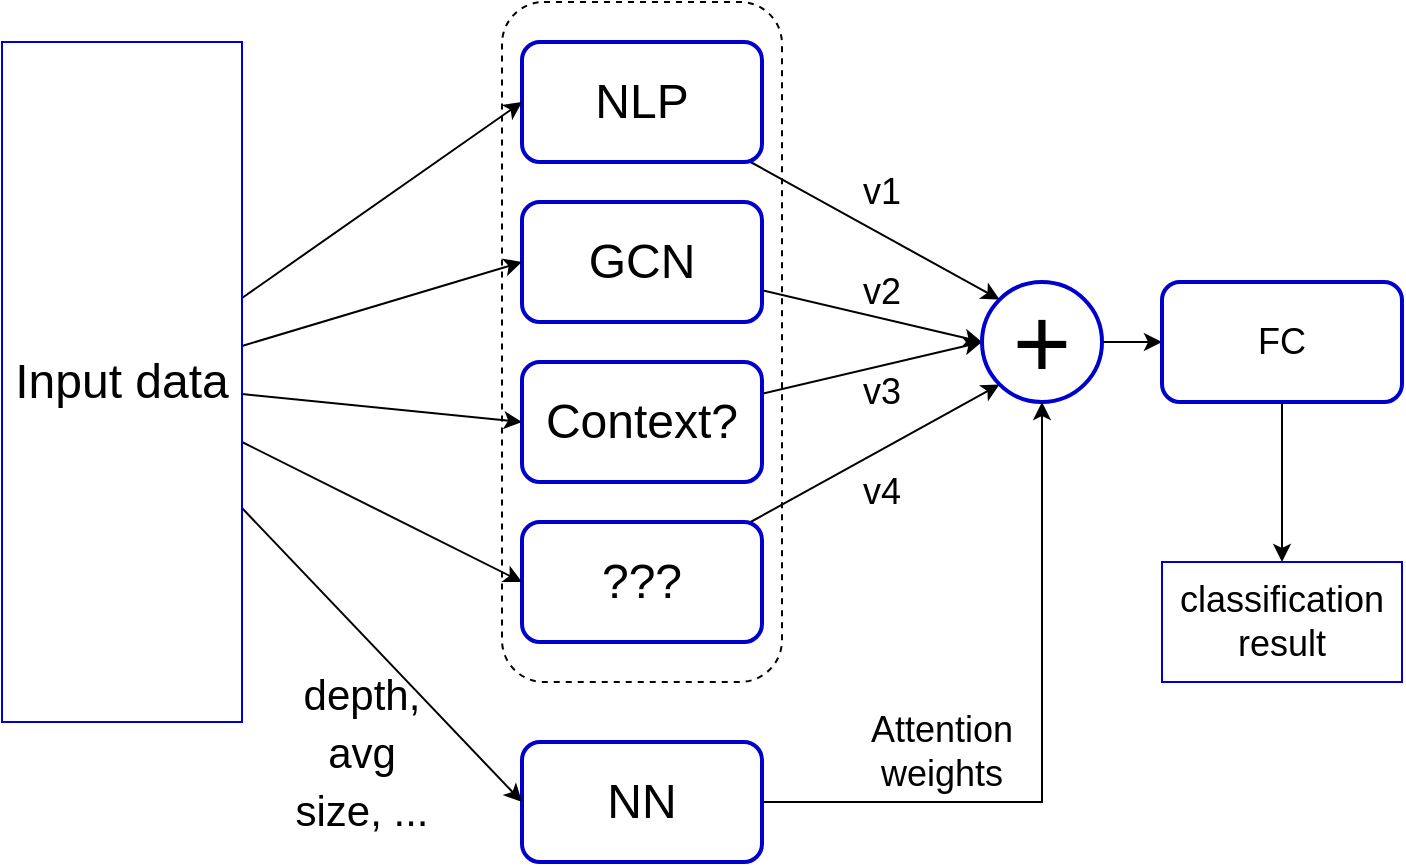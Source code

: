 <mxfile version="15.7.3" type="device"><diagram id="fU9enH6mihelQWinLOwC" name="Page-1"><mxGraphModel dx="1102" dy="1025" grid="1" gridSize="10" guides="1" tooltips="1" connect="1" arrows="1" fold="1" page="1" pageScale="1" pageWidth="850" pageHeight="1100" math="0" shadow="0"><root><mxCell id="0"/><mxCell id="1" parent="0"/><mxCell id="VOq0LSOR-CTsRwWe-SV9-5" value="" style="rounded=1;whiteSpace=wrap;html=1;fillColor=none;dashed=1;" vertex="1" parent="1"><mxGeometry x="330" y="270" width="140" height="340" as="geometry"/></mxCell><mxCell id="VOq0LSOR-CTsRwWe-SV9-9" style="rounded=0;orthogonalLoop=1;jettySize=auto;html=1;entryX=0;entryY=0;entryDx=0;entryDy=0;fontSize=50;" edge="1" parent="1" source="VOq0LSOR-CTsRwWe-SV9-1" target="VOq0LSOR-CTsRwWe-SV9-6"><mxGeometry relative="1" as="geometry"/></mxCell><mxCell id="VOq0LSOR-CTsRwWe-SV9-1" value="NLP&lt;br style=&quot;font-size: 24px;&quot;&gt;" style="rounded=1;whiteSpace=wrap;html=1;fontSize=24;strokeColor=#0000CC;strokeWidth=2;" vertex="1" parent="1"><mxGeometry x="340" y="290" width="120" height="60" as="geometry"/></mxCell><mxCell id="VOq0LSOR-CTsRwWe-SV9-8" style="rounded=0;orthogonalLoop=1;jettySize=auto;html=1;entryX=0;entryY=0.5;entryDx=0;entryDy=0;fontSize=50;" edge="1" parent="1" source="VOq0LSOR-CTsRwWe-SV9-2" target="VOq0LSOR-CTsRwWe-SV9-6"><mxGeometry relative="1" as="geometry"/></mxCell><mxCell id="VOq0LSOR-CTsRwWe-SV9-2" value="GCN" style="rounded=1;whiteSpace=wrap;html=1;fontSize=24;strokeColor=#0000CC;strokeWidth=2;" vertex="1" parent="1"><mxGeometry x="340" y="370" width="120" height="60" as="geometry"/></mxCell><mxCell id="VOq0LSOR-CTsRwWe-SV9-7" style="rounded=0;orthogonalLoop=1;jettySize=auto;html=1;entryX=0;entryY=0.5;entryDx=0;entryDy=0;fontSize=50;" edge="1" parent="1" source="VOq0LSOR-CTsRwWe-SV9-3" target="VOq0LSOR-CTsRwWe-SV9-6"><mxGeometry relative="1" as="geometry"/></mxCell><mxCell id="VOq0LSOR-CTsRwWe-SV9-3" value="Context?" style="rounded=1;whiteSpace=wrap;html=1;fontSize=24;strokeColor=#0000CC;strokeWidth=2;" vertex="1" parent="1"><mxGeometry x="340" y="450" width="120" height="60" as="geometry"/></mxCell><mxCell id="VOq0LSOR-CTsRwWe-SV9-10" style="edgeStyle=none;rounded=0;orthogonalLoop=1;jettySize=auto;html=1;entryX=0;entryY=1;entryDx=0;entryDy=0;fontSize=50;" edge="1" parent="1" source="VOq0LSOR-CTsRwWe-SV9-4" target="VOq0LSOR-CTsRwWe-SV9-6"><mxGeometry relative="1" as="geometry"/></mxCell><mxCell id="VOq0LSOR-CTsRwWe-SV9-4" value="???" style="rounded=1;whiteSpace=wrap;html=1;fontSize=24;strokeColor=#0000CC;strokeWidth=2;" vertex="1" parent="1"><mxGeometry x="340" y="530" width="120" height="60" as="geometry"/></mxCell><mxCell id="VOq0LSOR-CTsRwWe-SV9-28" style="edgeStyle=orthogonalEdgeStyle;rounded=0;orthogonalLoop=1;jettySize=auto;html=1;entryX=0;entryY=0.5;entryDx=0;entryDy=0;fontSize=18;" edge="1" parent="1" source="VOq0LSOR-CTsRwWe-SV9-6" target="VOq0LSOR-CTsRwWe-SV9-27"><mxGeometry relative="1" as="geometry"/></mxCell><mxCell id="VOq0LSOR-CTsRwWe-SV9-6" value="&lt;font style=&quot;font-size: 50px&quot;&gt;+&lt;/font&gt;" style="ellipse;whiteSpace=wrap;html=1;aspect=fixed;fillColor=default;strokeColor=#0000CC;strokeWidth=2;" vertex="1" parent="1"><mxGeometry x="570" y="410" width="60" height="60" as="geometry"/></mxCell><mxCell id="VOq0LSOR-CTsRwWe-SV9-11" value="v1&lt;br style=&quot;font-size: 18px;&quot;&gt;" style="text;html=1;strokeColor=none;fillColor=none;align=center;verticalAlign=middle;whiteSpace=wrap;rounded=0;fontSize=18;" vertex="1" parent="1"><mxGeometry x="490" y="350" width="60" height="30" as="geometry"/></mxCell><mxCell id="VOq0LSOR-CTsRwWe-SV9-12" value="v2" style="text;html=1;strokeColor=none;fillColor=none;align=center;verticalAlign=middle;whiteSpace=wrap;rounded=0;fontSize=18;" vertex="1" parent="1"><mxGeometry x="490" y="400" width="60" height="30" as="geometry"/></mxCell><mxCell id="VOq0LSOR-CTsRwWe-SV9-13" value="v3" style="text;html=1;strokeColor=none;fillColor=none;align=center;verticalAlign=middle;whiteSpace=wrap;rounded=0;fontSize=18;" vertex="1" parent="1"><mxGeometry x="490" y="450" width="60" height="30" as="geometry"/></mxCell><mxCell id="VOq0LSOR-CTsRwWe-SV9-14" value="v4&lt;br style=&quot;font-size: 18px;&quot;&gt;" style="text;html=1;strokeColor=none;fillColor=none;align=center;verticalAlign=middle;whiteSpace=wrap;rounded=0;fontSize=18;" vertex="1" parent="1"><mxGeometry x="490" y="500" width="60" height="30" as="geometry"/></mxCell><mxCell id="VOq0LSOR-CTsRwWe-SV9-25" style="edgeStyle=orthogonalEdgeStyle;rounded=0;orthogonalLoop=1;jettySize=auto;html=1;entryX=0.5;entryY=1;entryDx=0;entryDy=0;fontSize=18;" edge="1" parent="1" source="VOq0LSOR-CTsRwWe-SV9-15" target="VOq0LSOR-CTsRwWe-SV9-6"><mxGeometry relative="1" as="geometry"/></mxCell><mxCell id="VOq0LSOR-CTsRwWe-SV9-15" value="NN" style="rounded=1;whiteSpace=wrap;html=1;fontSize=24;fillColor=default;strokeColor=#0000CC;strokeWidth=2;" vertex="1" parent="1"><mxGeometry x="340" y="640" width="120" height="60" as="geometry"/></mxCell><mxCell id="VOq0LSOR-CTsRwWe-SV9-19" style="edgeStyle=none;rounded=0;orthogonalLoop=1;jettySize=auto;html=1;entryX=0;entryY=0.5;entryDx=0;entryDy=0;fontSize=24;" edge="1" parent="1" source="VOq0LSOR-CTsRwWe-SV9-17" target="VOq0LSOR-CTsRwWe-SV9-3"><mxGeometry relative="1" as="geometry"/></mxCell><mxCell id="VOq0LSOR-CTsRwWe-SV9-20" style="edgeStyle=none;rounded=0;orthogonalLoop=1;jettySize=auto;html=1;entryX=0;entryY=0.5;entryDx=0;entryDy=0;fontSize=24;" edge="1" parent="1" source="VOq0LSOR-CTsRwWe-SV9-17" target="VOq0LSOR-CTsRwWe-SV9-2"><mxGeometry relative="1" as="geometry"/></mxCell><mxCell id="VOq0LSOR-CTsRwWe-SV9-21" style="edgeStyle=none;rounded=0;orthogonalLoop=1;jettySize=auto;html=1;entryX=0;entryY=0.5;entryDx=0;entryDy=0;fontSize=24;" edge="1" parent="1" source="VOq0LSOR-CTsRwWe-SV9-17" target="VOq0LSOR-CTsRwWe-SV9-1"><mxGeometry relative="1" as="geometry"/></mxCell><mxCell id="VOq0LSOR-CTsRwWe-SV9-22" style="edgeStyle=none;rounded=0;orthogonalLoop=1;jettySize=auto;html=1;entryX=0;entryY=0.5;entryDx=0;entryDy=0;fontSize=24;" edge="1" parent="1" source="VOq0LSOR-CTsRwWe-SV9-17" target="VOq0LSOR-CTsRwWe-SV9-4"><mxGeometry relative="1" as="geometry"/></mxCell><mxCell id="VOq0LSOR-CTsRwWe-SV9-23" style="edgeStyle=none;rounded=0;orthogonalLoop=1;jettySize=auto;html=1;entryX=0;entryY=0.5;entryDx=0;entryDy=0;fontSize=24;" edge="1" parent="1" source="VOq0LSOR-CTsRwWe-SV9-17" target="VOq0LSOR-CTsRwWe-SV9-15"><mxGeometry relative="1" as="geometry"/></mxCell><mxCell id="VOq0LSOR-CTsRwWe-SV9-17" value="Input data" style="rounded=0;whiteSpace=wrap;html=1;fontSize=24;fillColor=default;strokeColor=#0000CC;" vertex="1" parent="1"><mxGeometry x="80" y="290" width="120" height="340" as="geometry"/></mxCell><mxCell id="VOq0LSOR-CTsRwWe-SV9-24" value="&lt;font style=&quot;font-size: 21px&quot;&gt;depth, avg size, ...&lt;/font&gt;" style="text;html=1;strokeColor=none;fillColor=none;align=center;verticalAlign=middle;whiteSpace=wrap;rounded=0;fontSize=24;" vertex="1" parent="1"><mxGeometry x="220" y="600" width="80" height="90" as="geometry"/></mxCell><mxCell id="VOq0LSOR-CTsRwWe-SV9-26" value="Attention weights" style="text;html=1;strokeColor=none;fillColor=none;align=center;verticalAlign=middle;whiteSpace=wrap;rounded=0;fontSize=18;" vertex="1" parent="1"><mxGeometry x="520" y="630" width="60" height="30" as="geometry"/></mxCell><mxCell id="VOq0LSOR-CTsRwWe-SV9-29" style="edgeStyle=orthogonalEdgeStyle;rounded=0;orthogonalLoop=1;jettySize=auto;html=1;fontSize=18;" edge="1" parent="1" source="VOq0LSOR-CTsRwWe-SV9-27" target="VOq0LSOR-CTsRwWe-SV9-30"><mxGeometry relative="1" as="geometry"><mxPoint x="820" y="440" as="targetPoint"/></mxGeometry></mxCell><mxCell id="VOq0LSOR-CTsRwWe-SV9-27" value="FC" style="rounded=1;whiteSpace=wrap;html=1;fontSize=18;fillColor=default;strokeColor=#0000CC;strokeWidth=2;" vertex="1" parent="1"><mxGeometry x="660" y="410" width="120" height="60" as="geometry"/></mxCell><mxCell id="VOq0LSOR-CTsRwWe-SV9-30" value="classification result" style="rounded=0;whiteSpace=wrap;html=1;fontSize=18;fillColor=default;strokeColor=#0000CC;" vertex="1" parent="1"><mxGeometry x="660" y="550" width="120" height="60" as="geometry"/></mxCell></root></mxGraphModel></diagram></mxfile>